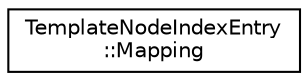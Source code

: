 digraph "类继承关系图"
{
 // INTERACTIVE_SVG=YES
 // LATEX_PDF_SIZE
  edge [fontname="Helvetica",fontsize="10",labelfontname="Helvetica",labelfontsize="10"];
  node [fontname="Helvetica",fontsize="10",shape=record];
  rankdir="LR";
  Node0 [label="TemplateNodeIndexEntry\l::Mapping",height=0.2,width=0.4,color="black", fillcolor="white", style="filled",URL="$d7/dfa/struct_template_node_index_entry_1_1_mapping.html",tooltip=" "];
}
